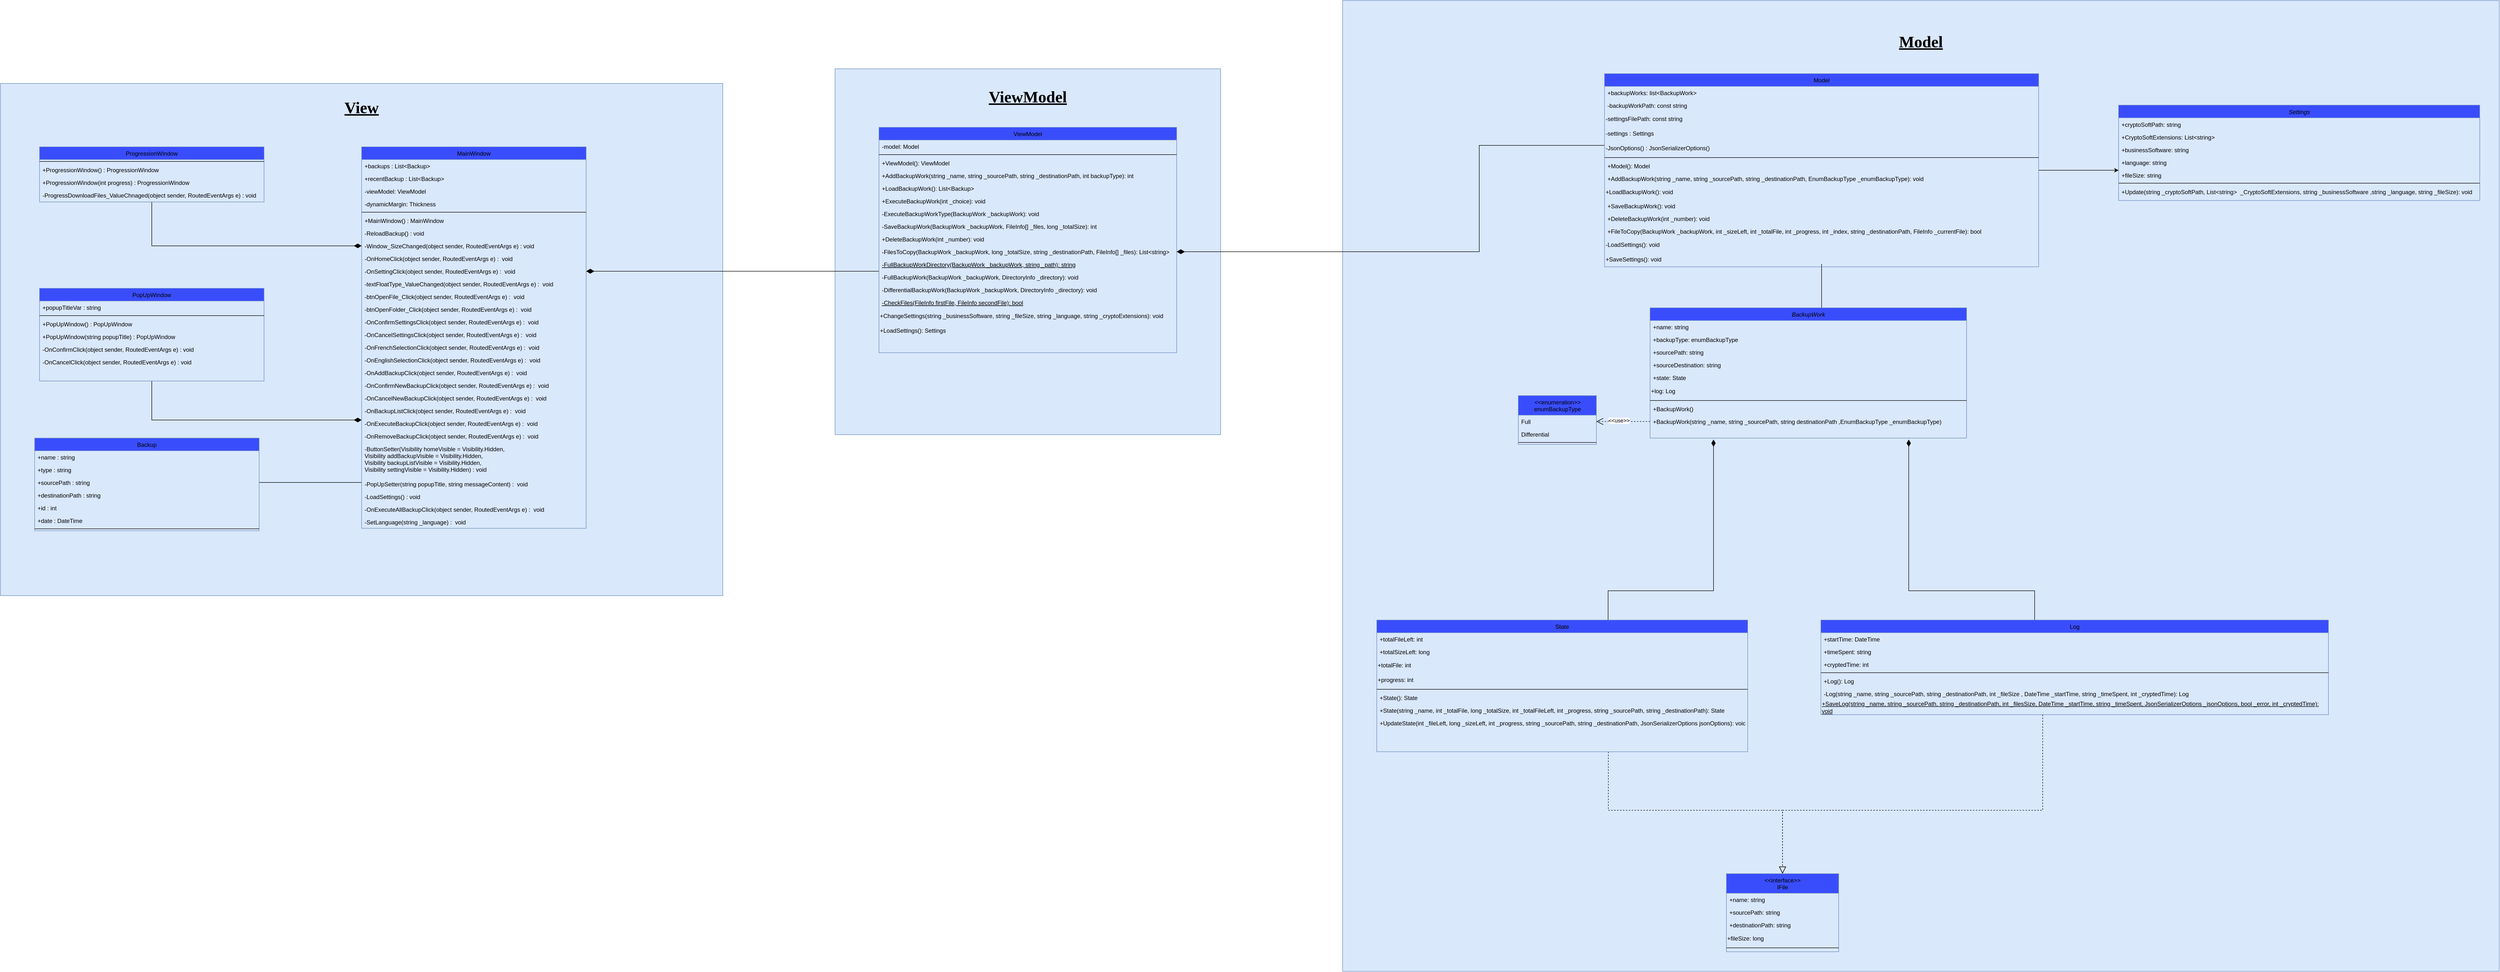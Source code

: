<mxfile version="16.4.0" type="device"><diagram id="C5RBs43oDa-KdzZeNtuy" name="Page-1"><mxGraphModel dx="7460" dy="3765" grid="1" gridSize="10" guides="1" tooltips="1" connect="1" arrows="1" fold="1" page="1" pageScale="1" pageWidth="827" pageHeight="1169" math="0" shadow="0"><root><mxCell id="WIyWlLk6GJQsqaUBKTNV-0"/><mxCell id="WIyWlLk6GJQsqaUBKTNV-1" parent="WIyWlLk6GJQsqaUBKTNV-0"/><mxCell id="5K0G9DD1EyYYubt199qA-45" value="&lt;font style=&quot;font-size: 33px&quot;&gt;&lt;font face=&quot;Lucida Console&quot;&gt;&lt;b&gt;&lt;u&gt;View&lt;/u&gt;&lt;/b&gt;&lt;/font&gt;&lt;br&gt;&lt;br&gt;&lt;br&gt;&lt;br&gt;&lt;br&gt;&lt;br&gt;&lt;br&gt;&lt;br&gt;&lt;br&gt;&lt;br&gt;&lt;br&gt;&lt;br&gt;&lt;br&gt;&lt;br&gt;&lt;br&gt;&lt;br&gt;&lt;br&gt;&lt;br&gt;&lt;br&gt;&lt;br&gt;&lt;br&gt;&lt;br&gt;&lt;br&gt;&lt;br&gt;&lt;br&gt;&lt;/font&gt;" style="rounded=0;whiteSpace=wrap;html=1;shadow=0;glass=0;perimeterSpacing=0;strokeWidth=1;fillColor=#dae8fc;strokeColor=#6c8ebf;sketch=0;" parent="WIyWlLk6GJQsqaUBKTNV-1" vertex="1"><mxGeometry x="-2880" y="-400" width="1480" height="1050" as="geometry"/></mxCell><mxCell id="5K0G9DD1EyYYubt199qA-44" value="&lt;font style=&quot;font-size: 33px&quot;&gt;&lt;font face=&quot;Lucida Console&quot;&gt;&lt;b&gt;&lt;u&gt;ViewModel&lt;/u&gt;&lt;/b&gt;&lt;/font&gt;&lt;br&gt;&lt;br&gt;&lt;br&gt;&lt;br&gt;&lt;br&gt;&lt;br&gt;&lt;br&gt;&lt;br&gt;&lt;br&gt;&lt;br&gt;&lt;br&gt;&lt;br&gt;&lt;br&gt;&lt;br&gt;&lt;br&gt;&lt;br&gt;&lt;br&gt;&lt;/font&gt;" style="rounded=0;whiteSpace=wrap;html=1;shadow=0;glass=0;perimeterSpacing=0;strokeWidth=1;fillColor=#dae8fc;strokeColor=#6c8ebf;sketch=0;" parent="WIyWlLk6GJQsqaUBKTNV-1" vertex="1"><mxGeometry x="-1170" y="-430" width="790" height="750" as="geometry"/></mxCell><mxCell id="5K0G9DD1EyYYubt199qA-48" style="edgeStyle=orthogonalEdgeStyle;rounded=0;orthogonalLoop=1;jettySize=auto;html=1;entryX=1;entryY=0.5;entryDx=0;entryDy=0;endArrow=diamondThin;endFill=1;endSize=14;" parent="WIyWlLk6GJQsqaUBKTNV-1" source="C-jzV91Lrls7L20ZxnTQ-0" target="xx6f8FTZa-ns9B-ekrIx-25" edge="1"><mxGeometry relative="1" as="geometry"><Array as="points"><mxPoint x="-1240" y="-15"/><mxPoint x="-1240" y="-15"/></Array><mxPoint x="-1680" y="349" as="targetPoint"/></mxGeometry></mxCell><mxCell id="C-jzV91Lrls7L20ZxnTQ-0" value="ViewModel" style="swimlane;fontStyle=0;align=center;verticalAlign=top;childLayout=stackLayout;horizontal=1;startSize=26;horizontalStack=0;resizeParent=1;resizeLast=0;collapsible=1;marginBottom=0;rounded=0;shadow=0;strokeWidth=1;fillColor=#3A4DFC;strokeColor=#6c8ebf;" parent="WIyWlLk6GJQsqaUBKTNV-1" vertex="1"><mxGeometry x="-1080" y="-310" width="610" height="462" as="geometry"><mxRectangle x="130" y="380" width="160" height="26" as="alternateBounds"/></mxGeometry></mxCell><mxCell id="C-jzV91Lrls7L20ZxnTQ-2" value="-model: Model" style="text;align=left;verticalAlign=top;spacingLeft=4;spacingRight=4;overflow=hidden;rotatable=0;points=[[0,0.5],[1,0.5]];portConstraint=eastwest;rounded=0;shadow=0;html=0;" parent="C-jzV91Lrls7L20ZxnTQ-0" vertex="1"><mxGeometry y="26" width="610" height="26" as="geometry"/></mxCell><mxCell id="C-jzV91Lrls7L20ZxnTQ-3" value="" style="line;html=1;strokeWidth=1;align=left;verticalAlign=middle;spacingTop=-1;spacingLeft=3;spacingRight=3;rotatable=0;labelPosition=right;points=[];portConstraint=eastwest;" parent="C-jzV91Lrls7L20ZxnTQ-0" vertex="1"><mxGeometry y="52" width="610" height="8" as="geometry"/></mxCell><mxCell id="C-jzV91Lrls7L20ZxnTQ-4" value="+ViewModel(): ViewModel" style="text;align=left;verticalAlign=top;spacingLeft=4;spacingRight=4;overflow=hidden;rotatable=0;points=[[0,0.5],[1,0.5]];portConstraint=eastwest;fontStyle=0" parent="C-jzV91Lrls7L20ZxnTQ-0" vertex="1"><mxGeometry y="60" width="610" height="26" as="geometry"/></mxCell><mxCell id="C-jzV91Lrls7L20ZxnTQ-5" value="+AddBackupWork(string _name, string _sourcePath, string _destinationPath, int backupType): int" style="text;align=left;verticalAlign=top;spacingLeft=4;spacingRight=4;overflow=hidden;rotatable=0;points=[[0,0.5],[1,0.5]];portConstraint=eastwest;" parent="C-jzV91Lrls7L20ZxnTQ-0" vertex="1"><mxGeometry y="86" width="610" height="26" as="geometry"/></mxCell><mxCell id="C-jzV91Lrls7L20ZxnTQ-13" value="+LoadBackupWork(): List&lt;Backup&gt;" style="text;align=left;verticalAlign=top;spacingLeft=4;spacingRight=4;overflow=hidden;rotatable=0;points=[[0,0.5],[1,0.5]];portConstraint=eastwest;" parent="C-jzV91Lrls7L20ZxnTQ-0" vertex="1"><mxGeometry y="112" width="610" height="26" as="geometry"/></mxCell><mxCell id="C-jzV91Lrls7L20ZxnTQ-6" value="+ExecuteBackupWork(int _choice): void" style="text;align=left;verticalAlign=top;spacingLeft=4;spacingRight=4;overflow=hidden;rotatable=0;points=[[0,0.5],[1,0.5]];portConstraint=eastwest;" parent="C-jzV91Lrls7L20ZxnTQ-0" vertex="1"><mxGeometry y="138" width="610" height="26" as="geometry"/></mxCell><mxCell id="C-jzV91Lrls7L20ZxnTQ-27" value="-ExecuteBackupWorkType(BackupWork _backupWork): void" style="text;align=left;verticalAlign=top;spacingLeft=4;spacingRight=4;overflow=hidden;rotatable=0;points=[[0,0.5],[1,0.5]];portConstraint=eastwest;" parent="C-jzV91Lrls7L20ZxnTQ-0" vertex="1"><mxGeometry y="164" width="610" height="26" as="geometry"/></mxCell><mxCell id="C-jzV91Lrls7L20ZxnTQ-7" value="-SaveBackupWork(BackupWork _backupWork, FileInfo[] _files, long _totalSize): int" style="text;align=left;verticalAlign=top;spacingLeft=4;spacingRight=4;overflow=hidden;rotatable=0;points=[[0,0.5],[1,0.5]];portConstraint=eastwest;" parent="C-jzV91Lrls7L20ZxnTQ-0" vertex="1"><mxGeometry y="190" width="610" height="26" as="geometry"/></mxCell><mxCell id="C-jzV91Lrls7L20ZxnTQ-8" value="+DeleteBackupWork(int _number): void" style="text;align=left;verticalAlign=top;spacingLeft=4;spacingRight=4;overflow=hidden;rotatable=0;points=[[0,0.5],[1,0.5]];portConstraint=eastwest;" parent="C-jzV91Lrls7L20ZxnTQ-0" vertex="1"><mxGeometry y="216" width="610" height="26" as="geometry"/></mxCell><mxCell id="C-jzV91Lrls7L20ZxnTQ-9" value="-FilesToCopy(BackupWork _backupWork, long _totalSize, string _destinationPath, FileInfo[] _files): List&lt;string&gt;" style="text;align=left;verticalAlign=top;spacingLeft=4;spacingRight=4;overflow=hidden;rotatable=0;points=[[0,0.5],[1,0.5]];portConstraint=eastwest;" parent="C-jzV91Lrls7L20ZxnTQ-0" vertex="1"><mxGeometry y="242" width="610" height="26" as="geometry"/></mxCell><mxCell id="C-jzV91Lrls7L20ZxnTQ-28" value="-FullBackupWorkDirectory(BackupWork _backupWork, string _path): string" style="text;align=left;verticalAlign=top;spacingLeft=4;spacingRight=4;overflow=hidden;rotatable=0;points=[[0,0.5],[1,0.5]];portConstraint=eastwest;fontStyle=4" parent="C-jzV91Lrls7L20ZxnTQ-0" vertex="1"><mxGeometry y="268" width="610" height="26" as="geometry"/></mxCell><mxCell id="C-jzV91Lrls7L20ZxnTQ-29" value="-FullBackupWork(BackupWork _backupWork, DirectoryInfo _directory): void" style="text;align=left;verticalAlign=top;spacingLeft=4;spacingRight=4;overflow=hidden;rotatable=0;points=[[0,0.5],[1,0.5]];portConstraint=eastwest;" parent="C-jzV91Lrls7L20ZxnTQ-0" vertex="1"><mxGeometry y="294" width="610" height="26" as="geometry"/></mxCell><mxCell id="C-jzV91Lrls7L20ZxnTQ-30" value="-DifferentialBackupWork(BackupWork _backupWork, DirectoryInfo _directory): void" style="text;align=left;verticalAlign=top;spacingLeft=4;spacingRight=4;overflow=hidden;rotatable=0;points=[[0,0.5],[1,0.5]];portConstraint=eastwest;" parent="C-jzV91Lrls7L20ZxnTQ-0" vertex="1"><mxGeometry y="320" width="610" height="26" as="geometry"/></mxCell><mxCell id="C-jzV91Lrls7L20ZxnTQ-31" value="-CheckFiles(FileInfo firstFile, FileInfo secondFile): bool" style="text;align=left;verticalAlign=top;spacingLeft=4;spacingRight=4;overflow=hidden;rotatable=0;points=[[0,0.5],[1,0.5]];portConstraint=eastwest;fontStyle=4" parent="C-jzV91Lrls7L20ZxnTQ-0" vertex="1"><mxGeometry y="346" width="610" height="26" as="geometry"/></mxCell><mxCell id="5B9tYL15aSnp_tZccu7J-0" value="+ChangeSettings(string _businessSoftware, string _fileSize, string _language, string _cryptoExtensions): void" style="text;html=1;strokeColor=none;fillColor=none;align=left;verticalAlign=middle;whiteSpace=wrap;rounded=0;" parent="C-jzV91Lrls7L20ZxnTQ-0" vertex="1"><mxGeometry y="372" width="610" height="30" as="geometry"/></mxCell><mxCell id="mfa39ddVmRBkbeYAXqj0-16" value="+LoadSettings(): Settings" style="text;html=1;strokeColor=none;fillColor=none;align=left;verticalAlign=middle;whiteSpace=wrap;rounded=0;" vertex="1" parent="C-jzV91Lrls7L20ZxnTQ-0"><mxGeometry y="402" width="610" height="30" as="geometry"/></mxCell><mxCell id="6kr16e4o1GHcUVdpM1FK-0" value="&lt;font style=&quot;font-size: 33px&quot;&gt;&lt;font face=&quot;Lucida Console&quot;&gt;&lt;b&gt;&lt;u&gt;Model&lt;/u&gt;&lt;/b&gt;&lt;/font&gt;&lt;br&gt;&lt;br&gt;&lt;br&gt;&lt;br&gt;&lt;br&gt;&lt;br&gt;&lt;br&gt;&lt;br&gt;&lt;br&gt;&lt;br&gt;&lt;br&gt;&lt;br&gt;&lt;br&gt;&lt;br&gt;&lt;br&gt;&lt;br&gt;&lt;br&gt;&lt;br&gt;&lt;br&gt;&lt;br&gt;&lt;br&gt;&lt;br&gt;&lt;br&gt;&lt;br&gt;&lt;br&gt;&lt;br&gt;&lt;br&gt;&lt;br&gt;&lt;br&gt;&lt;br&gt;&lt;br&gt;&lt;br&gt;&lt;br&gt;&lt;br&gt;&lt;br&gt;&lt;br&gt;&lt;br&gt;&lt;br&gt;&lt;br&gt;&lt;br&gt;&lt;br&gt;&lt;br&gt;&lt;br&gt;&lt;br&gt;&lt;br&gt;&lt;br&gt;&lt;br&gt;&lt;/font&gt;" style="rounded=0;whiteSpace=wrap;html=1;shadow=0;glass=0;perimeterSpacing=0;strokeWidth=1;fillColor=#dae8fc;strokeColor=#6c8ebf;sketch=0;" parent="WIyWlLk6GJQsqaUBKTNV-1" vertex="1"><mxGeometry x="-130" y="-570" width="2370" height="1990" as="geometry"/></mxCell><mxCell id="6kr16e4o1GHcUVdpM1FK-1" style="edgeStyle=orthogonalEdgeStyle;rounded=0;orthogonalLoop=1;jettySize=auto;html=1;entryX=1;entryY=0.5;entryDx=0;entryDy=0;endArrow=open;endFill=0;strokeWidth=1;endSize=12;dashed=1;" parent="WIyWlLk6GJQsqaUBKTNV-1" source="6kr16e4o1GHcUVdpM1FK-4" target="6kr16e4o1GHcUVdpM1FK-39" edge="1"><mxGeometry relative="1" as="geometry"><Array as="points"><mxPoint x="834.75" y="290"/></Array></mxGeometry></mxCell><mxCell id="6kr16e4o1GHcUVdpM1FK-2" value="&amp;lt;&amp;lt;use&amp;gt;&amp;gt;" style="edgeLabel;html=1;align=center;verticalAlign=middle;resizable=0;points=[];" parent="6kr16e4o1GHcUVdpM1FK-1" vertex="1" connectable="0"><mxGeometry x="0.173" y="-2" relative="1" as="geometry"><mxPoint as="offset"/></mxGeometry></mxCell><mxCell id="6kr16e4o1GHcUVdpM1FK-3" style="edgeStyle=orthogonalEdgeStyle;rounded=0;orthogonalLoop=1;jettySize=auto;html=1;entryX=0.5;entryY=1;entryDx=0;entryDy=0;endArrow=none;endFill=0;endSize=12;" parent="WIyWlLk6GJQsqaUBKTNV-1" source="6kr16e4o1GHcUVdpM1FK-4" target="6kr16e4o1GHcUVdpM1FK-26" edge="1"><mxGeometry relative="1" as="geometry"><Array as="points"><mxPoint x="851.44" y="-30"/><mxPoint x="851.44" y="-30"/></Array></mxGeometry></mxCell><mxCell id="6kr16e4o1GHcUVdpM1FK-4" value="BackupWork" style="swimlane;fontStyle=2;align=center;verticalAlign=top;childLayout=stackLayout;horizontal=1;startSize=26;horizontalStack=0;resizeParent=1;resizeLast=0;collapsible=1;marginBottom=0;rounded=0;shadow=0;strokeWidth=1;fillColor=#3A4DFC;strokeColor=#6c8ebf;html=1;" parent="WIyWlLk6GJQsqaUBKTNV-1" vertex="1"><mxGeometry x="500" y="60" width="648.56" height="267" as="geometry"><mxRectangle x="230" y="140" width="160" height="26" as="alternateBounds"/></mxGeometry></mxCell><mxCell id="6kr16e4o1GHcUVdpM1FK-5" value="+name: string" style="text;align=left;verticalAlign=top;spacingLeft=4;spacingRight=4;overflow=hidden;rotatable=0;points=[[0,0.5],[1,0.5]];portConstraint=eastwest;html=1;" parent="6kr16e4o1GHcUVdpM1FK-4" vertex="1"><mxGeometry y="26" width="648.56" height="26" as="geometry"/></mxCell><mxCell id="6kr16e4o1GHcUVdpM1FK-6" value="+backupType: enumBackupType" style="text;align=left;verticalAlign=top;spacingLeft=4;spacingRight=4;overflow=hidden;rotatable=0;points=[[0,0.5],[1,0.5]];portConstraint=eastwest;rounded=0;shadow=0;html=1;" parent="6kr16e4o1GHcUVdpM1FK-4" vertex="1"><mxGeometry y="52" width="648.56" height="26" as="geometry"/></mxCell><mxCell id="6kr16e4o1GHcUVdpM1FK-7" value="+sourcePath: string" style="text;align=left;verticalAlign=top;spacingLeft=4;spacingRight=4;overflow=hidden;rotatable=0;points=[[0,0.5],[1,0.5]];portConstraint=eastwest;rounded=0;shadow=0;html=1;" parent="6kr16e4o1GHcUVdpM1FK-4" vertex="1"><mxGeometry y="78" width="648.56" height="26" as="geometry"/></mxCell><mxCell id="6kr16e4o1GHcUVdpM1FK-8" value="+sourceDestination: string" style="text;align=left;verticalAlign=top;spacingLeft=4;spacingRight=4;overflow=hidden;rotatable=0;points=[[0,0.5],[1,0.5]];portConstraint=eastwest;rounded=0;shadow=0;html=1;" parent="6kr16e4o1GHcUVdpM1FK-4" vertex="1"><mxGeometry y="104" width="648.56" height="26" as="geometry"/></mxCell><mxCell id="6kr16e4o1GHcUVdpM1FK-9" value="+state: State" style="text;align=left;verticalAlign=top;spacingLeft=4;spacingRight=4;overflow=hidden;rotatable=0;points=[[0,0.5],[1,0.5]];portConstraint=eastwest;rounded=0;shadow=0;html=1;" parent="6kr16e4o1GHcUVdpM1FK-4" vertex="1"><mxGeometry y="130" width="648.56" height="26" as="geometry"/></mxCell><mxCell id="O6TKTojlw1I7FjEIDdUv-2" value="+log: Log" style="text;html=1;strokeColor=none;fillColor=none;align=left;verticalAlign=middle;whiteSpace=wrap;rounded=0;" parent="6kr16e4o1GHcUVdpM1FK-4" vertex="1"><mxGeometry y="156" width="648.56" height="30" as="geometry"/></mxCell><mxCell id="6kr16e4o1GHcUVdpM1FK-11" value="" style="line;html=1;strokeWidth=1;align=left;verticalAlign=middle;spacingTop=-1;spacingLeft=3;spacingRight=3;rotatable=0;labelPosition=right;points=[];portConstraint=eastwest;" parent="6kr16e4o1GHcUVdpM1FK-4" vertex="1"><mxGeometry y="186" width="648.56" height="8" as="geometry"/></mxCell><mxCell id="6kr16e4o1GHcUVdpM1FK-12" value="+BackupWork()" style="text;align=left;verticalAlign=top;spacingLeft=4;spacingRight=4;overflow=hidden;rotatable=0;points=[[0,0.5],[1,0.5]];portConstraint=eastwest;html=1;" parent="6kr16e4o1GHcUVdpM1FK-4" vertex="1"><mxGeometry y="194" width="648.56" height="26" as="geometry"/></mxCell><mxCell id="6kr16e4o1GHcUVdpM1FK-13" value="+BackupWork(string _name, string _sourcePath, string destinationPath ,EnumBackupType _enumBackupType)" style="text;align=left;verticalAlign=top;spacingLeft=4;spacingRight=4;overflow=hidden;rotatable=0;points=[[0,0.5],[1,0.5]];portConstraint=eastwest;html=1;" parent="6kr16e4o1GHcUVdpM1FK-4" vertex="1"><mxGeometry y="220" width="648.56" height="26" as="geometry"/></mxCell><mxCell id="5K0G9DD1EyYYubt199qA-46" style="edgeStyle=orthogonalEdgeStyle;rounded=0;orthogonalLoop=1;jettySize=auto;html=1;endArrow=diamondThin;endFill=1;endSize=14;" parent="WIyWlLk6GJQsqaUBKTNV-1" source="6kr16e4o1GHcUVdpM1FK-26" edge="1"><mxGeometry relative="1" as="geometry"><Array as="points"><mxPoint x="150" y="-273"/><mxPoint x="150" y="-55"/></Array><mxPoint x="-470" y="-55" as="targetPoint"/></mxGeometry></mxCell><mxCell id="mfa39ddVmRBkbeYAXqj0-31" style="edgeStyle=orthogonalEdgeStyle;rounded=0;orthogonalLoop=1;jettySize=auto;html=1;" edge="1" parent="WIyWlLk6GJQsqaUBKTNV-1" source="6kr16e4o1GHcUVdpM1FK-26"><mxGeometry relative="1" as="geometry"><mxPoint x="1460" y="-222" as="targetPoint"/><Array as="points"><mxPoint x="1460" y="-222"/></Array></mxGeometry></mxCell><mxCell id="6kr16e4o1GHcUVdpM1FK-26" value="Model" style="swimlane;fontStyle=0;align=center;verticalAlign=top;childLayout=stackLayout;horizontal=1;startSize=26;horizontalStack=0;resizeParent=1;resizeLast=0;collapsible=1;marginBottom=0;rounded=0;shadow=0;strokeWidth=1;fillColor=#3A4DFC;strokeColor=#6c8ebf;" parent="WIyWlLk6GJQsqaUBKTNV-1" vertex="1"><mxGeometry x="406.69" y="-420" width="889.5" height="396" as="geometry"><mxRectangle x="130" y="380" width="160" height="26" as="alternateBounds"/></mxGeometry></mxCell><mxCell id="6kr16e4o1GHcUVdpM1FK-27" value="+backupWorks: list&lt;BackupWork&gt;" style="text;align=left;verticalAlign=top;spacingLeft=4;spacingRight=4;overflow=hidden;rotatable=0;points=[[0,0.5],[1,0.5]];portConstraint=eastwest;" parent="6kr16e4o1GHcUVdpM1FK-26" vertex="1"><mxGeometry y="26" width="889.5" height="26" as="geometry"/></mxCell><mxCell id="6kr16e4o1GHcUVdpM1FK-28" value="-backupWorkPath: const string" style="text;align=left;verticalAlign=top;spacingLeft=4;spacingRight=4;overflow=hidden;rotatable=0;points=[[0,0.5],[1,0.5]];portConstraint=eastwest;rounded=0;shadow=0;html=0;" parent="6kr16e4o1GHcUVdpM1FK-26" vertex="1"><mxGeometry y="52" width="889.5" height="26" as="geometry"/></mxCell><mxCell id="O6TKTojlw1I7FjEIDdUv-0" value="-settingsFilePath: const string" style="text;html=1;strokeColor=none;fillColor=none;align=left;verticalAlign=middle;whiteSpace=wrap;rounded=0;" parent="6kr16e4o1GHcUVdpM1FK-26" vertex="1"><mxGeometry y="78" width="889.5" height="30" as="geometry"/></mxCell><mxCell id="mfa39ddVmRBkbeYAXqj0-17" value="-settings : Settings" style="text;html=1;strokeColor=none;fillColor=none;align=left;verticalAlign=middle;whiteSpace=wrap;rounded=0;" vertex="1" parent="6kr16e4o1GHcUVdpM1FK-26"><mxGeometry y="108" width="889.5" height="30" as="geometry"/></mxCell><mxCell id="mfa39ddVmRBkbeYAXqj0-18" value="-JsonOptions() : JsonSerializerOptions()" style="text;html=1;strokeColor=none;fillColor=none;align=left;verticalAlign=middle;whiteSpace=wrap;rounded=0;" vertex="1" parent="6kr16e4o1GHcUVdpM1FK-26"><mxGeometry y="138" width="889.5" height="30" as="geometry"/></mxCell><mxCell id="6kr16e4o1GHcUVdpM1FK-29" value="" style="line;html=1;strokeWidth=1;align=left;verticalAlign=middle;spacingTop=-1;spacingLeft=3;spacingRight=3;rotatable=0;labelPosition=right;points=[];portConstraint=eastwest;" parent="6kr16e4o1GHcUVdpM1FK-26" vertex="1"><mxGeometry y="168" width="889.5" height="8" as="geometry"/></mxCell><mxCell id="6kr16e4o1GHcUVdpM1FK-30" value="+Model(): Model" style="text;align=left;verticalAlign=top;spacingLeft=4;spacingRight=4;overflow=hidden;rotatable=0;points=[[0,0.5],[1,0.5]];portConstraint=eastwest;fontStyle=0" parent="6kr16e4o1GHcUVdpM1FK-26" vertex="1"><mxGeometry y="176" width="889.5" height="26" as="geometry"/></mxCell><mxCell id="6kr16e4o1GHcUVdpM1FK-31" value="+AddBackupWork(string _name, string _sourcePath, string _destinationPath, EnumBackupType _enumBackupType): void" style="text;align=left;verticalAlign=top;spacingLeft=4;spacingRight=4;overflow=hidden;rotatable=0;points=[[0,0.5],[1,0.5]];portConstraint=eastwest;" parent="6kr16e4o1GHcUVdpM1FK-26" vertex="1"><mxGeometry y="202" width="889.5" height="26" as="geometry"/></mxCell><mxCell id="O6TKTojlw1I7FjEIDdUv-1" value="+LoadBackupWork(): void" style="text;html=1;strokeColor=none;fillColor=none;align=left;verticalAlign=middle;whiteSpace=wrap;rounded=0;" parent="6kr16e4o1GHcUVdpM1FK-26" vertex="1"><mxGeometry y="228" width="889.5" height="30" as="geometry"/></mxCell><mxCell id="6kr16e4o1GHcUVdpM1FK-33" value="+SaveBackupWork(): void" style="text;align=left;verticalAlign=top;spacingLeft=4;spacingRight=4;overflow=hidden;rotatable=0;points=[[0,0.5],[1,0.5]];portConstraint=eastwest;" parent="6kr16e4o1GHcUVdpM1FK-26" vertex="1"><mxGeometry y="258" width="889.5" height="26" as="geometry"/></mxCell><mxCell id="6kr16e4o1GHcUVdpM1FK-34" value="+DeleteBackupWork(int _number): void" style="text;align=left;verticalAlign=top;spacingLeft=4;spacingRight=4;overflow=hidden;rotatable=0;points=[[0,0.5],[1,0.5]];portConstraint=eastwest;" parent="6kr16e4o1GHcUVdpM1FK-26" vertex="1"><mxGeometry y="284" width="889.5" height="26" as="geometry"/></mxCell><mxCell id="6kr16e4o1GHcUVdpM1FK-35" value="+FileToCopy(BackupWork _backupWork, int _sizeLeft, int _totalFile, int _progress, int _index, string _destinationPath, FileInfo _currentFile): bool" style="text;align=left;verticalAlign=top;spacingLeft=4;spacingRight=4;overflow=hidden;rotatable=0;points=[[0,0.5],[1,0.5]];portConstraint=eastwest;" parent="6kr16e4o1GHcUVdpM1FK-26" vertex="1"><mxGeometry y="310" width="889.5" height="26" as="geometry"/></mxCell><mxCell id="mfa39ddVmRBkbeYAXqj0-19" value="-LoadSettings(): void" style="text;html=1;strokeColor=none;fillColor=none;align=left;verticalAlign=middle;whiteSpace=wrap;rounded=0;" vertex="1" parent="6kr16e4o1GHcUVdpM1FK-26"><mxGeometry y="336" width="889.5" height="30" as="geometry"/></mxCell><mxCell id="mfa39ddVmRBkbeYAXqj0-20" value="+SaveSettings(): void" style="text;html=1;strokeColor=none;fillColor=none;align=left;verticalAlign=middle;whiteSpace=wrap;rounded=0;" vertex="1" parent="6kr16e4o1GHcUVdpM1FK-26"><mxGeometry y="366" width="889.5" height="30" as="geometry"/></mxCell><mxCell id="6kr16e4o1GHcUVdpM1FK-38" value="&amp;lt;&amp;lt;enumeration&amp;gt;&amp;gt;&lt;br&gt;enumBackupType" style="swimlane;fontStyle=0;align=center;verticalAlign=top;childLayout=stackLayout;horizontal=1;startSize=40;horizontalStack=0;resizeParent=1;resizeLast=0;collapsible=1;marginBottom=0;rounded=0;shadow=0;strokeWidth=1;fillColor=#3A4DFC;strokeColor=#6c8ebf;html=1;" parent="WIyWlLk6GJQsqaUBKTNV-1" vertex="1"><mxGeometry x="230.0" y="240" width="160" height="100" as="geometry"><mxRectangle x="340" y="380" width="170" height="26" as="alternateBounds"/></mxGeometry></mxCell><mxCell id="6kr16e4o1GHcUVdpM1FK-39" value="Full" style="text;align=left;verticalAlign=top;spacingLeft=4;spacingRight=4;overflow=hidden;rotatable=0;points=[[0,0.5],[1,0.5]];portConstraint=eastwest;html=1;" parent="6kr16e4o1GHcUVdpM1FK-38" vertex="1"><mxGeometry y="40" width="160" height="26" as="geometry"/></mxCell><mxCell id="6kr16e4o1GHcUVdpM1FK-40" value="Differential" style="text;align=left;verticalAlign=top;spacingLeft=4;spacingRight=4;overflow=hidden;rotatable=0;points=[[0,0.5],[1,0.5]];portConstraint=eastwest;html=1;" parent="6kr16e4o1GHcUVdpM1FK-38" vertex="1"><mxGeometry y="66" width="160" height="26" as="geometry"/></mxCell><mxCell id="6kr16e4o1GHcUVdpM1FK-41" value="" style="line;html=1;strokeWidth=1;align=left;verticalAlign=middle;spacingTop=-1;spacingLeft=3;spacingRight=3;rotatable=0;labelPosition=right;points=[];portConstraint=eastwest;" parent="6kr16e4o1GHcUVdpM1FK-38" vertex="1"><mxGeometry y="92" width="160" height="8" as="geometry"/></mxCell><mxCell id="6kr16e4o1GHcUVdpM1FK-42" style="edgeStyle=orthogonalEdgeStyle;rounded=0;orthogonalLoop=1;jettySize=auto;html=1;endArrow=diamondThin;endFill=1;strokeWidth=1;endSize=12;" parent="WIyWlLk6GJQsqaUBKTNV-1" source="6kr16e4o1GHcUVdpM1FK-44" edge="1"><mxGeometry relative="1" as="geometry"><mxPoint x="630" y="330" as="targetPoint"/><Array as="points"><mxPoint x="414" y="640"/><mxPoint x="630" y="640"/></Array></mxGeometry></mxCell><mxCell id="6kr16e4o1GHcUVdpM1FK-43" style="edgeStyle=orthogonalEdgeStyle;rounded=0;orthogonalLoop=1;jettySize=auto;html=1;entryX=0.5;entryY=0;entryDx=0;entryDy=0;dashed=1;endArrow=block;endFill=0;endSize=12;" parent="WIyWlLk6GJQsqaUBKTNV-1" source="6kr16e4o1GHcUVdpM1FK-44" target="6kr16e4o1GHcUVdpM1FK-70" edge="1"><mxGeometry relative="1" as="geometry"><Array as="points"><mxPoint x="414.44" y="1090"/><mxPoint x="771.44" y="1090"/></Array></mxGeometry></mxCell><mxCell id="6kr16e4o1GHcUVdpM1FK-44" value="State" style="swimlane;fontStyle=0;align=center;verticalAlign=top;childLayout=stackLayout;horizontal=1;startSize=26;horizontalStack=0;resizeParent=1;resizeLast=0;collapsible=1;marginBottom=0;rounded=0;shadow=0;strokeWidth=1;fillColor=#3A4DFC;strokeColor=#6c8ebf;" parent="WIyWlLk6GJQsqaUBKTNV-1" vertex="1"><mxGeometry x="-60" y="700" width="760" height="270" as="geometry"><mxRectangle x="550" y="140" width="160" height="26" as="alternateBounds"/></mxGeometry></mxCell><mxCell id="6kr16e4o1GHcUVdpM1FK-45" value="+totalFileLeft: int" style="text;align=left;verticalAlign=top;spacingLeft=4;spacingRight=4;overflow=hidden;rotatable=0;points=[[0,0.5],[1,0.5]];portConstraint=eastwest;rounded=0;shadow=0;html=0;" parent="6kr16e4o1GHcUVdpM1FK-44" vertex="1"><mxGeometry y="26" width="760" height="26" as="geometry"/></mxCell><mxCell id="6kr16e4o1GHcUVdpM1FK-47" value="+totalSizeLeft: long" style="text;align=left;verticalAlign=top;spacingLeft=4;spacingRight=4;overflow=hidden;rotatable=0;points=[[0,0.5],[1,0.5]];portConstraint=eastwest;rounded=0;shadow=0;html=0;" parent="6kr16e4o1GHcUVdpM1FK-44" vertex="1"><mxGeometry y="52" width="760" height="26" as="geometry"/></mxCell><mxCell id="O6TKTojlw1I7FjEIDdUv-3" value="+totalFile: int" style="text;html=1;strokeColor=none;fillColor=none;align=left;verticalAlign=middle;whiteSpace=wrap;rounded=0;" parent="6kr16e4o1GHcUVdpM1FK-44" vertex="1"><mxGeometry y="78" width="760" height="30" as="geometry"/></mxCell><mxCell id="O6TKTojlw1I7FjEIDdUv-4" value="+progress: int" style="text;html=1;strokeColor=none;fillColor=none;align=left;verticalAlign=middle;whiteSpace=wrap;rounded=0;" parent="6kr16e4o1GHcUVdpM1FK-44" vertex="1"><mxGeometry y="108" width="760" height="30" as="geometry"/></mxCell><mxCell id="6kr16e4o1GHcUVdpM1FK-48" value="" style="line;html=1;strokeWidth=1;align=left;verticalAlign=middle;spacingTop=-1;spacingLeft=3;spacingRight=3;rotatable=0;labelPosition=right;points=[];portConstraint=eastwest;" parent="6kr16e4o1GHcUVdpM1FK-44" vertex="1"><mxGeometry y="138" width="760" height="8" as="geometry"/></mxCell><mxCell id="6kr16e4o1GHcUVdpM1FK-49" value="+State(): State" style="text;align=left;verticalAlign=top;spacingLeft=4;spacingRight=4;overflow=hidden;rotatable=0;points=[[0,0.5],[1,0.5]];portConstraint=eastwest;" parent="6kr16e4o1GHcUVdpM1FK-44" vertex="1"><mxGeometry y="146" width="760" height="26" as="geometry"/></mxCell><mxCell id="6kr16e4o1GHcUVdpM1FK-50" value="+State(string _name, int _totalFile, long _totalSize, int _totalFileLeft, int _progress, string _sourcePath, string _destinationPath): State" style="text;align=left;verticalAlign=top;spacingLeft=4;spacingRight=4;overflow=hidden;rotatable=0;points=[[0,0.5],[1,0.5]];portConstraint=eastwest;" parent="6kr16e4o1GHcUVdpM1FK-44" vertex="1"><mxGeometry y="172" width="760" height="26" as="geometry"/></mxCell><mxCell id="6kr16e4o1GHcUVdpM1FK-51" value="+UpdateState(int _fileLeft, long _sizeLeft, int _progress, string _sourcePath, string _destinationPath, JsonSerializerOptions jsonOptions): void" style="text;align=left;verticalAlign=top;spacingLeft=4;spacingRight=4;overflow=hidden;rotatable=0;points=[[0,0.5],[1,0.5]];portConstraint=eastwest;" parent="6kr16e4o1GHcUVdpM1FK-44" vertex="1"><mxGeometry y="198" width="760" height="26" as="geometry"/></mxCell><mxCell id="6kr16e4o1GHcUVdpM1FK-58" style="edgeStyle=orthogonalEdgeStyle;rounded=0;orthogonalLoop=1;jettySize=auto;html=1;entryX=0.5;entryY=0;entryDx=0;entryDy=0;endArrow=block;endFill=0;endSize=12;dashed=1;" parent="WIyWlLk6GJQsqaUBKTNV-1" source="6kr16e4o1GHcUVdpM1FK-60" target="6kr16e4o1GHcUVdpM1FK-70" edge="1"><mxGeometry relative="1" as="geometry"><Array as="points"><mxPoint x="1304.44" y="1090"/><mxPoint x="771.44" y="1090"/></Array></mxGeometry></mxCell><mxCell id="6kr16e4o1GHcUVdpM1FK-59" style="rounded=0;orthogonalLoop=1;jettySize=auto;html=1;endArrow=diamondThin;endFill=1;endSize=12;edgeStyle=orthogonalEdgeStyle;" parent="WIyWlLk6GJQsqaUBKTNV-1" source="6kr16e4o1GHcUVdpM1FK-60" edge="1"><mxGeometry relative="1" as="geometry"><mxPoint x="1030" y="330" as="targetPoint"/><Array as="points"><mxPoint x="1288" y="640"/><mxPoint x="1030" y="640"/></Array></mxGeometry></mxCell><mxCell id="6kr16e4o1GHcUVdpM1FK-60" value="Log" style="swimlane;fontStyle=0;align=center;verticalAlign=top;childLayout=stackLayout;horizontal=1;startSize=26;horizontalStack=0;resizeParent=1;resizeLast=0;collapsible=1;marginBottom=0;rounded=0;shadow=0;strokeWidth=1;fillColor=#3A4DFC;strokeColor=#6c8ebf;" parent="WIyWlLk6GJQsqaUBKTNV-1" vertex="1"><mxGeometry x="850" y="700" width="1040" height="194" as="geometry"><mxRectangle x="550" y="140" width="160" height="26" as="alternateBounds"/></mxGeometry></mxCell><mxCell id="6kr16e4o1GHcUVdpM1FK-61" value="+startTime: DateTime" style="text;align=left;verticalAlign=top;spacingLeft=4;spacingRight=4;overflow=hidden;rotatable=0;points=[[0,0.5],[1,0.5]];portConstraint=eastwest;" parent="6kr16e4o1GHcUVdpM1FK-60" vertex="1"><mxGeometry y="26" width="1040" height="26" as="geometry"/></mxCell><mxCell id="6kr16e4o1GHcUVdpM1FK-62" value="+timeSpent: string" style="text;align=left;verticalAlign=top;spacingLeft=4;spacingRight=4;overflow=hidden;rotatable=0;points=[[0,0.5],[1,0.5]];portConstraint=eastwest;" parent="6kr16e4o1GHcUVdpM1FK-60" vertex="1"><mxGeometry y="52" width="1040" height="26" as="geometry"/></mxCell><mxCell id="mfa39ddVmRBkbeYAXqj0-32" value="+cryptedTime: int" style="text;align=left;verticalAlign=top;spacingLeft=4;spacingRight=4;overflow=hidden;rotatable=0;points=[[0,0.5],[1,0.5]];portConstraint=eastwest;" vertex="1" parent="6kr16e4o1GHcUVdpM1FK-60"><mxGeometry y="78" width="1040" height="26" as="geometry"/></mxCell><mxCell id="6kr16e4o1GHcUVdpM1FK-63" value="" style="line;html=1;strokeWidth=1;align=left;verticalAlign=middle;spacingTop=-1;spacingLeft=3;spacingRight=3;rotatable=0;labelPosition=right;points=[];portConstraint=eastwest;" parent="6kr16e4o1GHcUVdpM1FK-60" vertex="1"><mxGeometry y="104" width="1040" height="8" as="geometry"/></mxCell><mxCell id="6kr16e4o1GHcUVdpM1FK-64" value="+Log(): Log" style="text;align=left;verticalAlign=top;spacingLeft=4;spacingRight=4;overflow=hidden;rotatable=0;points=[[0,0.5],[1,0.5]];portConstraint=eastwest;" parent="6kr16e4o1GHcUVdpM1FK-60" vertex="1"><mxGeometry y="112" width="1040" height="26" as="geometry"/></mxCell><mxCell id="6kr16e4o1GHcUVdpM1FK-65" value="-Log(string _name, string _sourcePath, string _destinationPath, int _fileSize , DateTime _startTime, string _timeSpent, int _cryptedTime): Log" style="text;align=left;verticalAlign=top;spacingLeft=4;spacingRight=4;overflow=hidden;rotatable=0;points=[[0,0.5],[1,0.5]];portConstraint=eastwest;" parent="6kr16e4o1GHcUVdpM1FK-60" vertex="1"><mxGeometry y="138" width="1040" height="26" as="geometry"/></mxCell><mxCell id="O6TKTojlw1I7FjEIDdUv-5" value="&lt;u&gt;+SaveLog(string _name, string _sourcePath, string _destinationPath, int _filesSize, DateTime _startTime, string _timeSpent, JsonSerializerOptions _jsonOptions, bool _error, int _cryptedTime): void&lt;/u&gt;" style="text;html=1;strokeColor=none;fillColor=none;align=left;verticalAlign=middle;whiteSpace=wrap;rounded=0;" parent="6kr16e4o1GHcUVdpM1FK-60" vertex="1"><mxGeometry y="164" width="1040" height="30" as="geometry"/></mxCell><mxCell id="6kr16e4o1GHcUVdpM1FK-70" value="&lt;&lt;interface&gt;&gt;&#10;IFile" style="swimlane;fontStyle=0;align=center;verticalAlign=top;childLayout=stackLayout;horizontal=1;startSize=40;horizontalStack=0;resizeParent=1;resizeLast=0;collapsible=1;marginBottom=0;rounded=0;shadow=0;strokeWidth=1;fillColor=#3A4DFC;strokeColor=#6c8ebf;" parent="WIyWlLk6GJQsqaUBKTNV-1" vertex="1"><mxGeometry x="656.44" y="1220" width="230" height="160" as="geometry"><mxRectangle x="550" y="140" width="160" height="26" as="alternateBounds"/></mxGeometry></mxCell><mxCell id="6kr16e4o1GHcUVdpM1FK-71" value="+name: string" style="text;align=left;verticalAlign=top;spacingLeft=4;spacingRight=4;overflow=hidden;rotatable=0;points=[[0,0.5],[1,0.5]];portConstraint=eastwest;rounded=0;shadow=0;html=0;" parent="6kr16e4o1GHcUVdpM1FK-70" vertex="1"><mxGeometry y="40" width="230" height="26" as="geometry"/></mxCell><mxCell id="6kr16e4o1GHcUVdpM1FK-72" value="+sourcePath: string" style="text;align=left;verticalAlign=top;spacingLeft=4;spacingRight=4;overflow=hidden;rotatable=0;points=[[0,0.5],[1,0.5]];portConstraint=eastwest;rounded=0;shadow=0;html=0;" parent="6kr16e4o1GHcUVdpM1FK-70" vertex="1"><mxGeometry y="66" width="230" height="26" as="geometry"/></mxCell><mxCell id="6kr16e4o1GHcUVdpM1FK-73" value="+destinationPath: string" style="text;align=left;verticalAlign=top;spacingLeft=4;spacingRight=4;overflow=hidden;rotatable=0;points=[[0,0.5],[1,0.5]];portConstraint=eastwest;rounded=0;shadow=0;html=0;" parent="6kr16e4o1GHcUVdpM1FK-70" vertex="1"><mxGeometry y="92" width="230" height="26" as="geometry"/></mxCell><mxCell id="O6TKTojlw1I7FjEIDdUv-6" value="+fileSize: long" style="text;html=1;strokeColor=none;fillColor=none;align=left;verticalAlign=middle;whiteSpace=wrap;rounded=0;" parent="6kr16e4o1GHcUVdpM1FK-70" vertex="1"><mxGeometry y="118" width="230" height="30" as="geometry"/></mxCell><mxCell id="6kr16e4o1GHcUVdpM1FK-75" value="" style="line;html=1;strokeWidth=1;align=left;verticalAlign=middle;spacingTop=-1;spacingLeft=3;spacingRight=3;rotatable=0;labelPosition=right;points=[];portConstraint=eastwest;" parent="6kr16e4o1GHcUVdpM1FK-70" vertex="1"><mxGeometry y="148" width="230" height="8" as="geometry"/></mxCell><mxCell id="xx6f8FTZa-ns9B-ekrIx-43" style="edgeStyle=orthogonalEdgeStyle;rounded=0;orthogonalLoop=1;jettySize=auto;html=1;entryX=1;entryY=0.5;entryDx=0;entryDy=0;fontColor=#000000;endArrow=none;endFill=0;" parent="WIyWlLk6GJQsqaUBKTNV-1" source="xx6f8FTZa-ns9B-ekrIx-0" target="xx6f8FTZa-ns9B-ekrIx-33" edge="1"><mxGeometry relative="1" as="geometry"><Array as="points"><mxPoint x="-2220" y="418"/><mxPoint x="-2220" y="418"/></Array></mxGeometry></mxCell><mxCell id="xx6f8FTZa-ns9B-ekrIx-0" value="MainWindow" style="swimlane;fontStyle=0;align=center;verticalAlign=top;childLayout=stackLayout;horizontal=1;startSize=26;horizontalStack=0;resizeParent=1;resizeLast=0;collapsible=1;marginBottom=0;rounded=0;shadow=0;strokeWidth=1;fillColor=#3A4DFC;strokeColor=#6c8ebf;" parent="WIyWlLk6GJQsqaUBKTNV-1" vertex="1"><mxGeometry x="-2140" y="-270" width="460" height="782" as="geometry"><mxRectangle x="130" y="380" width="160" height="26" as="alternateBounds"/></mxGeometry></mxCell><mxCell id="xx6f8FTZa-ns9B-ekrIx-17" value="+backups : List&lt;Backup&gt;" style="text;align=left;verticalAlign=top;spacingLeft=4;spacingRight=4;overflow=hidden;rotatable=0;points=[[0,0.5],[1,0.5]];portConstraint=eastwest;fontStyle=0" parent="xx6f8FTZa-ns9B-ekrIx-0" vertex="1"><mxGeometry y="26" width="460" height="26" as="geometry"/></mxCell><mxCell id="xx6f8FTZa-ns9B-ekrIx-21" value="+recentBackup : List&lt;Backup&gt;" style="text;align=left;verticalAlign=top;spacingLeft=4;spacingRight=4;overflow=hidden;rotatable=0;points=[[0,0.5],[1,0.5]];portConstraint=eastwest;fontStyle=0" parent="xx6f8FTZa-ns9B-ekrIx-0" vertex="1"><mxGeometry y="52" width="460" height="26" as="geometry"/></mxCell><mxCell id="mfa39ddVmRBkbeYAXqj0-0" value="-viewModel: ViewModel" style="text;align=left;verticalAlign=top;spacingLeft=4;spacingRight=4;overflow=hidden;rotatable=0;points=[[0,0.5],[1,0.5]];portConstraint=eastwest;fontStyle=0" vertex="1" parent="xx6f8FTZa-ns9B-ekrIx-0"><mxGeometry y="78" width="460" height="26" as="geometry"/></mxCell><mxCell id="mfa39ddVmRBkbeYAXqj0-1" value="-dynamicMargin: Thickness" style="text;align=left;verticalAlign=top;spacingLeft=4;spacingRight=4;overflow=hidden;rotatable=0;points=[[0,0.5],[1,0.5]];portConstraint=eastwest;fontStyle=0" vertex="1" parent="xx6f8FTZa-ns9B-ekrIx-0"><mxGeometry y="104" width="460" height="26" as="geometry"/></mxCell><mxCell id="xx6f8FTZa-ns9B-ekrIx-3" value="" style="line;html=1;strokeWidth=1;align=left;verticalAlign=middle;spacingTop=-1;spacingLeft=3;spacingRight=3;rotatable=0;labelPosition=right;points=[];portConstraint=eastwest;" parent="xx6f8FTZa-ns9B-ekrIx-0" vertex="1"><mxGeometry y="130" width="460" height="8" as="geometry"/></mxCell><mxCell id="xx6f8FTZa-ns9B-ekrIx-22" value="+MainWindow() : MainWindow" style="text;align=left;verticalAlign=top;spacingLeft=4;spacingRight=4;overflow=hidden;rotatable=0;points=[[0,0.5],[1,0.5]];portConstraint=eastwest;fontStyle=0" parent="xx6f8FTZa-ns9B-ekrIx-0" vertex="1"><mxGeometry y="138" width="460" height="26" as="geometry"/></mxCell><mxCell id="mfa39ddVmRBkbeYAXqj0-2" value="-ReloadBackup() : void" style="text;align=left;verticalAlign=top;spacingLeft=4;spacingRight=4;overflow=hidden;rotatable=0;points=[[0,0.5],[1,0.5]];portConstraint=eastwest;fontStyle=0" vertex="1" parent="xx6f8FTZa-ns9B-ekrIx-0"><mxGeometry y="164" width="460" height="26" as="geometry"/></mxCell><mxCell id="mfa39ddVmRBkbeYAXqj0-3" value="-Window_SizeChanged(object sender, RoutedEventArgs e) : void" style="text;align=left;verticalAlign=top;spacingLeft=4;spacingRight=4;overflow=hidden;rotatable=0;points=[[0,0.5],[1,0.5]];portConstraint=eastwest;fontStyle=0" vertex="1" parent="xx6f8FTZa-ns9B-ekrIx-0"><mxGeometry y="190" width="460" height="26" as="geometry"/></mxCell><mxCell id="xx6f8FTZa-ns9B-ekrIx-24" value="-OnHomeClick(object sender, RoutedEventArgs e) :  void" style="text;align=left;verticalAlign=top;spacingLeft=4;spacingRight=4;overflow=hidden;rotatable=0;points=[[0,0.5],[1,0.5]];portConstraint=eastwest;fontStyle=0" parent="xx6f8FTZa-ns9B-ekrIx-0" vertex="1"><mxGeometry y="216" width="460" height="26" as="geometry"/></mxCell><mxCell id="xx6f8FTZa-ns9B-ekrIx-25" value="-OnSettingClick(object sender, RoutedEventArgs e) :  void" style="text;align=left;verticalAlign=top;spacingLeft=4;spacingRight=4;overflow=hidden;rotatable=0;points=[[0,0.5],[1,0.5]];portConstraint=eastwest;fontStyle=0" parent="xx6f8FTZa-ns9B-ekrIx-0" vertex="1"><mxGeometry y="242" width="460" height="26" as="geometry"/></mxCell><mxCell id="mfa39ddVmRBkbeYAXqj0-4" value="-textFloatType_ValueChanged(object sender, RoutedEventArgs e) :  void" style="text;align=left;verticalAlign=top;spacingLeft=4;spacingRight=4;overflow=hidden;rotatable=0;points=[[0,0.5],[1,0.5]];portConstraint=eastwest;fontStyle=0" vertex="1" parent="xx6f8FTZa-ns9B-ekrIx-0"><mxGeometry y="268" width="460" height="26" as="geometry"/></mxCell><mxCell id="mfa39ddVmRBkbeYAXqj0-5" value="-btnOpenFile_Click(object sender, RoutedEventArgs e) :  void" style="text;align=left;verticalAlign=top;spacingLeft=4;spacingRight=4;overflow=hidden;rotatable=0;points=[[0,0.5],[1,0.5]];portConstraint=eastwest;fontStyle=0" vertex="1" parent="xx6f8FTZa-ns9B-ekrIx-0"><mxGeometry y="294" width="460" height="26" as="geometry"/></mxCell><mxCell id="mfa39ddVmRBkbeYAXqj0-6" value="-btnOpenFolder_Click(object sender, RoutedEventArgs e) :  void" style="text;align=left;verticalAlign=top;spacingLeft=4;spacingRight=4;overflow=hidden;rotatable=0;points=[[0,0.5],[1,0.5]];portConstraint=eastwest;fontStyle=0" vertex="1" parent="xx6f8FTZa-ns9B-ekrIx-0"><mxGeometry y="320" width="460" height="26" as="geometry"/></mxCell><mxCell id="mfa39ddVmRBkbeYAXqj0-7" value="-OnConfirmSettingsClick(object sender, RoutedEventArgs e) :  void" style="text;align=left;verticalAlign=top;spacingLeft=4;spacingRight=4;overflow=hidden;rotatable=0;points=[[0,0.5],[1,0.5]];portConstraint=eastwest;fontStyle=0" vertex="1" parent="xx6f8FTZa-ns9B-ekrIx-0"><mxGeometry y="346" width="460" height="26" as="geometry"/></mxCell><mxCell id="mfa39ddVmRBkbeYAXqj0-8" value="-OnCancelSettingsClick(object sender, RoutedEventArgs e) :  void" style="text;align=left;verticalAlign=top;spacingLeft=4;spacingRight=4;overflow=hidden;rotatable=0;points=[[0,0.5],[1,0.5]];portConstraint=eastwest;fontStyle=0" vertex="1" parent="xx6f8FTZa-ns9B-ekrIx-0"><mxGeometry y="372" width="460" height="26" as="geometry"/></mxCell><mxCell id="xx6f8FTZa-ns9B-ekrIx-50" value="-OnFrenchSelectionClick(object sender, RoutedEventArgs e) :  void" style="text;align=left;verticalAlign=top;spacingLeft=4;spacingRight=4;overflow=hidden;rotatable=0;points=[[0,0.5],[1,0.5]];portConstraint=eastwest;fontStyle=0" parent="xx6f8FTZa-ns9B-ekrIx-0" vertex="1"><mxGeometry y="398" width="460" height="26" as="geometry"/></mxCell><mxCell id="xx6f8FTZa-ns9B-ekrIx-51" value="-OnEnglishSelectionClick(object sender, RoutedEventArgs e) :  void" style="text;align=left;verticalAlign=top;spacingLeft=4;spacingRight=4;overflow=hidden;rotatable=0;points=[[0,0.5],[1,0.5]];portConstraint=eastwest;fontStyle=0" parent="xx6f8FTZa-ns9B-ekrIx-0" vertex="1"><mxGeometry y="424" width="460" height="26" as="geometry"/></mxCell><mxCell id="xx6f8FTZa-ns9B-ekrIx-26" value="-OnAddBackupClick(object sender, RoutedEventArgs e) :  void" style="text;align=left;verticalAlign=top;spacingLeft=4;spacingRight=4;overflow=hidden;rotatable=0;points=[[0,0.5],[1,0.5]];portConstraint=eastwest;fontStyle=0" parent="xx6f8FTZa-ns9B-ekrIx-0" vertex="1"><mxGeometry y="450" width="460" height="26" as="geometry"/></mxCell><mxCell id="mfa39ddVmRBkbeYAXqj0-9" value="-OnConfirmNewBackupClick(object sender, RoutedEventArgs e) :  void" style="text;align=left;verticalAlign=top;spacingLeft=4;spacingRight=4;overflow=hidden;rotatable=0;points=[[0,0.5],[1,0.5]];portConstraint=eastwest;fontStyle=0" vertex="1" parent="xx6f8FTZa-ns9B-ekrIx-0"><mxGeometry y="476" width="460" height="26" as="geometry"/></mxCell><mxCell id="mfa39ddVmRBkbeYAXqj0-10" value="-OnCancelNewBackupClick(object sender, RoutedEventArgs e) :  void" style="text;align=left;verticalAlign=top;spacingLeft=4;spacingRight=4;overflow=hidden;rotatable=0;points=[[0,0.5],[1,0.5]];portConstraint=eastwest;fontStyle=0" vertex="1" parent="xx6f8FTZa-ns9B-ekrIx-0"><mxGeometry y="502" width="460" height="26" as="geometry"/></mxCell><mxCell id="mfa39ddVmRBkbeYAXqj0-11" value="-OnBackupListClick(object sender, RoutedEventArgs e) :  void" style="text;align=left;verticalAlign=top;spacingLeft=4;spacingRight=4;overflow=hidden;rotatable=0;points=[[0,0.5],[1,0.5]];portConstraint=eastwest;fontStyle=0" vertex="1" parent="xx6f8FTZa-ns9B-ekrIx-0"><mxGeometry y="528" width="460" height="26" as="geometry"/></mxCell><mxCell id="xx6f8FTZa-ns9B-ekrIx-27" value="-OnExecuteBackupClick(object sender, RoutedEventArgs e) :  void" style="text;align=left;verticalAlign=top;spacingLeft=4;spacingRight=4;overflow=hidden;rotatable=0;points=[[0,0.5],[1,0.5]];portConstraint=eastwest;fontStyle=0" parent="xx6f8FTZa-ns9B-ekrIx-0" vertex="1"><mxGeometry y="554" width="460" height="26" as="geometry"/></mxCell><mxCell id="xx6f8FTZa-ns9B-ekrIx-28" value="-OnRemoveBackupClick(object sender, RoutedEventArgs e) :  void" style="text;align=left;verticalAlign=top;spacingLeft=4;spacingRight=4;overflow=hidden;rotatable=0;points=[[0,0.5],[1,0.5]];portConstraint=eastwest;fontStyle=0" parent="xx6f8FTZa-ns9B-ekrIx-0" vertex="1"><mxGeometry y="580" width="460" height="26" as="geometry"/></mxCell><mxCell id="xx6f8FTZa-ns9B-ekrIx-30" value="-ButtonSetter(Visibility homeVisible = Visibility.Hidden, &#10;Visibility addBackupVisible = Visibility.Hidden, &#10;Visibility backupListVisible = Visibility.Hidden, &#10;Visibility settingVisible = Visibility.Hidden) : void" style="text;align=left;verticalAlign=top;spacingLeft=4;spacingRight=4;overflow=hidden;rotatable=0;points=[[0,0.5],[1,0.5]];portConstraint=eastwest;fontStyle=0;fontColor=#000000;" parent="xx6f8FTZa-ns9B-ekrIx-0" vertex="1"><mxGeometry y="606" width="460" height="72" as="geometry"/></mxCell><mxCell id="xx6f8FTZa-ns9B-ekrIx-31" value="-PopUpSetter(string popupTitle, string messageContent) :  void" style="text;align=left;verticalAlign=top;spacingLeft=4;spacingRight=4;overflow=hidden;rotatable=0;points=[[0,0.5],[1,0.5]];portConstraint=eastwest;fontStyle=0" parent="xx6f8FTZa-ns9B-ekrIx-0" vertex="1"><mxGeometry y="678" width="460" height="26" as="geometry"/></mxCell><mxCell id="mfa39ddVmRBkbeYAXqj0-12" value="-LoadSettings() : void" style="text;align=left;verticalAlign=top;spacingLeft=4;spacingRight=4;overflow=hidden;rotatable=0;points=[[0,0.5],[1,0.5]];portConstraint=eastwest;fontStyle=0" vertex="1" parent="xx6f8FTZa-ns9B-ekrIx-0"><mxGeometry y="704" width="460" height="26" as="geometry"/></mxCell><mxCell id="mfa39ddVmRBkbeYAXqj0-13" value="-OnExecuteAllBackupClick(object sender, RoutedEventArgs e) :  void" style="text;align=left;verticalAlign=top;spacingLeft=4;spacingRight=4;overflow=hidden;rotatable=0;points=[[0,0.5],[1,0.5]];portConstraint=eastwest;fontStyle=0" vertex="1" parent="xx6f8FTZa-ns9B-ekrIx-0"><mxGeometry y="730" width="460" height="26" as="geometry"/></mxCell><mxCell id="mfa39ddVmRBkbeYAXqj0-33" value="-SetLanguage(string _language) :  void" style="text;align=left;verticalAlign=top;spacingLeft=4;spacingRight=4;overflow=hidden;rotatable=0;points=[[0,0.5],[1,0.5]];portConstraint=eastwest;fontStyle=0" vertex="1" parent="xx6f8FTZa-ns9B-ekrIx-0"><mxGeometry y="756" width="460" height="26" as="geometry"/></mxCell><mxCell id="xx6f8FTZa-ns9B-ekrIx-44" style="edgeStyle=orthogonalEdgeStyle;rounded=0;orthogonalLoop=1;jettySize=auto;html=1;fontColor=#000000;endArrow=diamondThin;endFill=1;endSize=13;startSize=13;" parent="WIyWlLk6GJQsqaUBKTNV-1" source="xx6f8FTZa-ns9B-ekrIx-13" edge="1"><mxGeometry relative="1" as="geometry"><mxPoint x="-2140" y="290" as="targetPoint"/><Array as="points"><mxPoint x="-2570" y="290"/><mxPoint x="-2140" y="290"/></Array></mxGeometry></mxCell><mxCell id="xx6f8FTZa-ns9B-ekrIx-13" value="PopUpWindow" style="swimlane;fontStyle=0;align=center;verticalAlign=top;childLayout=stackLayout;horizontal=1;startSize=26;horizontalStack=0;resizeParent=1;resizeLast=0;collapsible=1;marginBottom=0;rounded=0;shadow=0;strokeWidth=1;fillColor=#3A4DFC;strokeColor=#6c8ebf;" parent="WIyWlLk6GJQsqaUBKTNV-1" vertex="1"><mxGeometry x="-2800" y="20" width="460" height="190" as="geometry"><mxRectangle x="130" y="380" width="160" height="26" as="alternateBounds"/></mxGeometry></mxCell><mxCell id="xx6f8FTZa-ns9B-ekrIx-35" value="+popupTitleVar : string&#10;" style="text;align=left;verticalAlign=top;spacingLeft=4;spacingRight=4;overflow=hidden;rotatable=0;points=[[0,0.5],[1,0.5]];portConstraint=eastwest;fontStyle=0" parent="xx6f8FTZa-ns9B-ekrIx-13" vertex="1"><mxGeometry y="26" width="460" height="26" as="geometry"/></mxCell><mxCell id="xx6f8FTZa-ns9B-ekrIx-14" value="" style="line;html=1;strokeWidth=1;align=left;verticalAlign=middle;spacingTop=-1;spacingLeft=3;spacingRight=3;rotatable=0;labelPosition=right;points=[];portConstraint=eastwest;" parent="xx6f8FTZa-ns9B-ekrIx-13" vertex="1"><mxGeometry y="52" width="460" height="8" as="geometry"/></mxCell><mxCell id="xx6f8FTZa-ns9B-ekrIx-36" value="+PopUpWindow() : PopUpWindow" style="text;align=left;verticalAlign=top;spacingLeft=4;spacingRight=4;overflow=hidden;rotatable=0;points=[[0,0.5],[1,0.5]];portConstraint=eastwest;fontStyle=0" parent="xx6f8FTZa-ns9B-ekrIx-13" vertex="1"><mxGeometry y="60" width="460" height="26" as="geometry"/></mxCell><mxCell id="xx6f8FTZa-ns9B-ekrIx-37" value="+PopUpWindow(string popupTitle) : PopUpWindow" style="text;align=left;verticalAlign=top;spacingLeft=4;spacingRight=4;overflow=hidden;rotatable=0;points=[[0,0.5],[1,0.5]];portConstraint=eastwest;fontStyle=0" parent="xx6f8FTZa-ns9B-ekrIx-13" vertex="1"><mxGeometry y="86" width="460" height="26" as="geometry"/></mxCell><mxCell id="xx6f8FTZa-ns9B-ekrIx-38" value="-OnConfirmClick(object sender, RoutedEventArgs e) : void" style="text;align=left;verticalAlign=top;spacingLeft=4;spacingRight=4;overflow=hidden;rotatable=0;points=[[0,0.5],[1,0.5]];portConstraint=eastwest;fontStyle=0" parent="xx6f8FTZa-ns9B-ekrIx-13" vertex="1"><mxGeometry y="112" width="460" height="26" as="geometry"/></mxCell><mxCell id="xx6f8FTZa-ns9B-ekrIx-39" value="-OnCancelClick(object sender, RoutedEventArgs e) : void" style="text;align=left;verticalAlign=top;spacingLeft=4;spacingRight=4;overflow=hidden;rotatable=0;points=[[0,0.5],[1,0.5]];portConstraint=eastwest;fontStyle=0" parent="xx6f8FTZa-ns9B-ekrIx-13" vertex="1"><mxGeometry y="138" width="460" height="26" as="geometry"/></mxCell><mxCell id="xx6f8FTZa-ns9B-ekrIx-45" style="edgeStyle=orthogonalEdgeStyle;rounded=0;orthogonalLoop=1;jettySize=auto;html=1;entryX=0;entryY=0.5;entryDx=0;entryDy=0;fontColor=#000000;endArrow=diamondThin;endFill=1;startSize=13;endSize=13;" parent="WIyWlLk6GJQsqaUBKTNV-1" source="xx6f8FTZa-ns9B-ekrIx-15" target="mfa39ddVmRBkbeYAXqj0-3" edge="1"><mxGeometry relative="1" as="geometry"><Array as="points"><mxPoint x="-2570" y="-67"/></Array></mxGeometry></mxCell><mxCell id="xx6f8FTZa-ns9B-ekrIx-15" value="ProgressionWindow" style="swimlane;fontStyle=0;align=center;verticalAlign=top;childLayout=stackLayout;horizontal=1;startSize=26;horizontalStack=0;resizeParent=1;resizeLast=0;collapsible=1;marginBottom=0;rounded=0;shadow=0;strokeWidth=1;fillColor=#3A4DFC;strokeColor=#6c8ebf;" parent="WIyWlLk6GJQsqaUBKTNV-1" vertex="1"><mxGeometry x="-2800" y="-270" width="460" height="113" as="geometry"><mxRectangle x="130" y="380" width="160" height="26" as="alternateBounds"/></mxGeometry></mxCell><mxCell id="xx6f8FTZa-ns9B-ekrIx-16" value="" style="line;html=1;strokeWidth=1;align=left;verticalAlign=middle;spacingTop=-1;spacingLeft=3;spacingRight=3;rotatable=0;labelPosition=right;points=[];portConstraint=eastwest;" parent="xx6f8FTZa-ns9B-ekrIx-15" vertex="1"><mxGeometry y="26" width="460" height="8" as="geometry"/></mxCell><mxCell id="xx6f8FTZa-ns9B-ekrIx-40" value="+ProgressionWindow() : ProgressionWindow" style="text;align=left;verticalAlign=top;spacingLeft=4;spacingRight=4;overflow=hidden;rotatable=0;points=[[0,0.5],[1,0.5]];portConstraint=eastwest;fontStyle=0" parent="xx6f8FTZa-ns9B-ekrIx-15" vertex="1"><mxGeometry y="34" width="460" height="26" as="geometry"/></mxCell><mxCell id="xx6f8FTZa-ns9B-ekrIx-41" value="+ProgressionWindow(int progress) : ProgressionWindow" style="text;align=left;verticalAlign=top;spacingLeft=4;spacingRight=4;overflow=hidden;rotatable=0;points=[[0,0.5],[1,0.5]];portConstraint=eastwest;fontStyle=0" parent="xx6f8FTZa-ns9B-ekrIx-15" vertex="1"><mxGeometry y="60" width="460" height="26" as="geometry"/></mxCell><mxCell id="xx6f8FTZa-ns9B-ekrIx-42" value="-ProgressDownloadFiles_ValueChnaged(object sender, RoutedEventArgs e) : void" style="text;align=left;verticalAlign=top;spacingLeft=4;spacingRight=4;overflow=hidden;rotatable=0;points=[[0,0.5],[1,0.5]];portConstraint=eastwest;fontStyle=0" parent="xx6f8FTZa-ns9B-ekrIx-15" vertex="1"><mxGeometry y="86" width="460" height="26" as="geometry"/></mxCell><mxCell id="xx6f8FTZa-ns9B-ekrIx-18" value="Backup" style="swimlane;fontStyle=0;align=center;verticalAlign=top;childLayout=stackLayout;horizontal=1;startSize=26;horizontalStack=0;resizeParent=1;resizeLast=0;collapsible=1;marginBottom=0;rounded=0;shadow=0;strokeWidth=1;fillColor=#3A4DFC;strokeColor=#6c8ebf;" parent="WIyWlLk6GJQsqaUBKTNV-1" vertex="1"><mxGeometry x="-2810" y="327" width="460" height="190" as="geometry"><mxRectangle x="130" y="380" width="160" height="26" as="alternateBounds"/></mxGeometry></mxCell><mxCell id="xx6f8FTZa-ns9B-ekrIx-19" value="+name : string" style="text;align=left;verticalAlign=top;spacingLeft=4;spacingRight=4;overflow=hidden;rotatable=0;points=[[0,0.5],[1,0.5]];portConstraint=eastwest;fontStyle=0" parent="xx6f8FTZa-ns9B-ekrIx-18" vertex="1"><mxGeometry y="26" width="460" height="26" as="geometry"/></mxCell><mxCell id="xx6f8FTZa-ns9B-ekrIx-32" value="+type : string" style="text;align=left;verticalAlign=top;spacingLeft=4;spacingRight=4;overflow=hidden;rotatable=0;points=[[0,0.5],[1,0.5]];portConstraint=eastwest;fontStyle=0" parent="xx6f8FTZa-ns9B-ekrIx-18" vertex="1"><mxGeometry y="52" width="460" height="26" as="geometry"/></mxCell><mxCell id="xx6f8FTZa-ns9B-ekrIx-33" value="+sourcePath : string" style="text;align=left;verticalAlign=top;spacingLeft=4;spacingRight=4;overflow=hidden;rotatable=0;points=[[0,0.5],[1,0.5]];portConstraint=eastwest;fontStyle=0" parent="xx6f8FTZa-ns9B-ekrIx-18" vertex="1"><mxGeometry y="78" width="460" height="26" as="geometry"/></mxCell><mxCell id="xx6f8FTZa-ns9B-ekrIx-34" value="+destinationPath : string" style="text;align=left;verticalAlign=top;spacingLeft=4;spacingRight=4;overflow=hidden;rotatable=0;points=[[0,0.5],[1,0.5]];portConstraint=eastwest;fontStyle=0" parent="xx6f8FTZa-ns9B-ekrIx-18" vertex="1"><mxGeometry y="104" width="460" height="26" as="geometry"/></mxCell><mxCell id="mfa39ddVmRBkbeYAXqj0-15" value="+id : int" style="text;align=left;verticalAlign=top;spacingLeft=4;spacingRight=4;overflow=hidden;rotatable=0;points=[[0,0.5],[1,0.5]];portConstraint=eastwest;fontStyle=0" vertex="1" parent="xx6f8FTZa-ns9B-ekrIx-18"><mxGeometry y="130" width="460" height="26" as="geometry"/></mxCell><mxCell id="mfa39ddVmRBkbeYAXqj0-14" value="+date : DateTime" style="text;align=left;verticalAlign=top;spacingLeft=4;spacingRight=4;overflow=hidden;rotatable=0;points=[[0,0.5],[1,0.5]];portConstraint=eastwest;fontStyle=0" vertex="1" parent="xx6f8FTZa-ns9B-ekrIx-18"><mxGeometry y="156" width="460" height="26" as="geometry"/></mxCell><mxCell id="xx6f8FTZa-ns9B-ekrIx-20" value="" style="line;html=1;strokeWidth=1;align=left;verticalAlign=middle;spacingTop=-1;spacingLeft=3;spacingRight=3;rotatable=0;labelPosition=right;points=[];portConstraint=eastwest;" parent="xx6f8FTZa-ns9B-ekrIx-18" vertex="1"><mxGeometry y="182" width="460" height="8" as="geometry"/></mxCell><mxCell id="mfa39ddVmRBkbeYAXqj0-21" value="Settings" style="swimlane;fontStyle=2;align=center;verticalAlign=top;childLayout=stackLayout;horizontal=1;startSize=26;horizontalStack=0;resizeParent=1;resizeLast=0;collapsible=1;marginBottom=0;rounded=0;shadow=0;strokeWidth=1;fillColor=#3A4DFC;strokeColor=#6c8ebf;html=1;" vertex="1" parent="WIyWlLk6GJQsqaUBKTNV-1"><mxGeometry x="1460" y="-355.5" width="740" height="195.5" as="geometry"><mxRectangle x="230" y="140" width="160" height="26" as="alternateBounds"/></mxGeometry></mxCell><mxCell id="mfa39ddVmRBkbeYAXqj0-22" value="+cryptoSoftPath: string" style="text;align=left;verticalAlign=top;spacingLeft=4;spacingRight=4;overflow=hidden;rotatable=0;points=[[0,0.5],[1,0.5]];portConstraint=eastwest;html=1;" vertex="1" parent="mfa39ddVmRBkbeYAXqj0-21"><mxGeometry y="26" width="740" height="26" as="geometry"/></mxCell><mxCell id="mfa39ddVmRBkbeYAXqj0-23" value="+CryptoSoftExtensions: List&amp;lt;string&amp;gt;" style="text;align=left;verticalAlign=top;spacingLeft=4;spacingRight=4;overflow=hidden;rotatable=0;points=[[0,0.5],[1,0.5]];portConstraint=eastwest;rounded=0;shadow=0;html=1;" vertex="1" parent="mfa39ddVmRBkbeYAXqj0-21"><mxGeometry y="52" width="740" height="26" as="geometry"/></mxCell><mxCell id="mfa39ddVmRBkbeYAXqj0-24" value="+businessSoftware: string" style="text;align=left;verticalAlign=top;spacingLeft=4;spacingRight=4;overflow=hidden;rotatable=0;points=[[0,0.5],[1,0.5]];portConstraint=eastwest;rounded=0;shadow=0;html=1;" vertex="1" parent="mfa39ddVmRBkbeYAXqj0-21"><mxGeometry y="78" width="740" height="26" as="geometry"/></mxCell><mxCell id="mfa39ddVmRBkbeYAXqj0-25" value="+language: string" style="text;align=left;verticalAlign=top;spacingLeft=4;spacingRight=4;overflow=hidden;rotatable=0;points=[[0,0.5],[1,0.5]];portConstraint=eastwest;rounded=0;shadow=0;html=1;" vertex="1" parent="mfa39ddVmRBkbeYAXqj0-21"><mxGeometry y="104" width="740" height="26" as="geometry"/></mxCell><mxCell id="mfa39ddVmRBkbeYAXqj0-26" value="+fileSize: string" style="text;align=left;verticalAlign=top;spacingLeft=4;spacingRight=4;overflow=hidden;rotatable=0;points=[[0,0.5],[1,0.5]];portConstraint=eastwest;rounded=0;shadow=0;html=1;" vertex="1" parent="mfa39ddVmRBkbeYAXqj0-21"><mxGeometry y="130" width="740" height="26" as="geometry"/></mxCell><mxCell id="mfa39ddVmRBkbeYAXqj0-28" value="" style="line;html=1;strokeWidth=1;align=left;verticalAlign=middle;spacingTop=-1;spacingLeft=3;spacingRight=3;rotatable=0;labelPosition=right;points=[];portConstraint=eastwest;" vertex="1" parent="mfa39ddVmRBkbeYAXqj0-21"><mxGeometry y="156" width="740" height="8" as="geometry"/></mxCell><mxCell id="mfa39ddVmRBkbeYAXqj0-30" value="+Update(string _cryptoSoftPath, List&amp;lt;string&amp;gt;&amp;nbsp; _CryptoSoftExtensions, string _businessSoftware&amp;nbsp;,string _language, string _fileSize): void" style="text;align=left;verticalAlign=top;spacingLeft=4;spacingRight=4;overflow=hidden;rotatable=0;points=[[0,0.5],[1,0.5]];portConstraint=eastwest;html=1;" vertex="1" parent="mfa39ddVmRBkbeYAXqj0-21"><mxGeometry y="164" width="740" height="26" as="geometry"/></mxCell></root></mxGraphModel></diagram></mxfile>